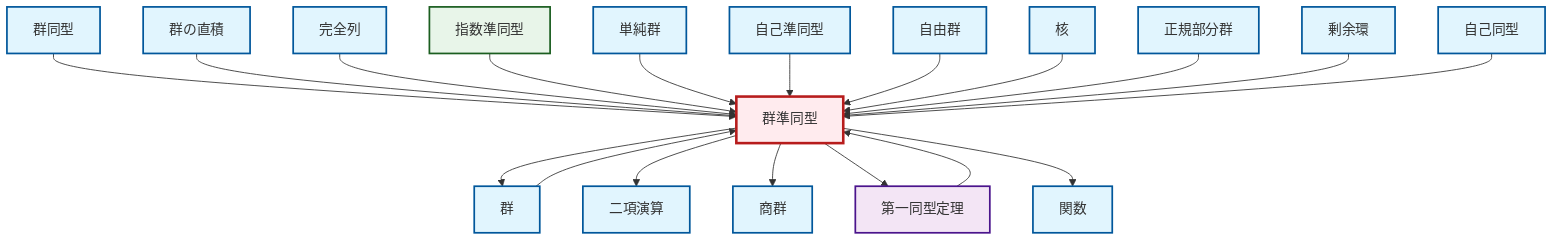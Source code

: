 graph TD
    classDef definition fill:#e1f5fe,stroke:#01579b,stroke-width:2px
    classDef theorem fill:#f3e5f5,stroke:#4a148c,stroke-width:2px
    classDef axiom fill:#fff3e0,stroke:#e65100,stroke-width:2px
    classDef example fill:#e8f5e9,stroke:#1b5e20,stroke-width:2px
    classDef current fill:#ffebee,stroke:#b71c1c,stroke-width:3px
    def-exact-sequence["完全列"]:::definition
    def-endomorphism["自己準同型"]:::definition
    def-quotient-ring["剰余環"]:::definition
    def-direct-product["群の直積"]:::definition
    def-function["関数"]:::definition
    def-group["群"]:::definition
    def-kernel["核"]:::definition
    def-normal-subgroup["正規部分群"]:::definition
    def-automorphism["自己同型"]:::definition
    thm-first-isomorphism["第一同型定理"]:::theorem
    def-free-group["自由群"]:::definition
    def-homomorphism["群準同型"]:::definition
    def-simple-group["単純群"]:::definition
    def-isomorphism["群同型"]:::definition
    ex-exponential-homomorphism["指数準同型"]:::example
    def-quotient-group["商群"]:::definition
    def-binary-operation["二項演算"]:::definition
    def-isomorphism --> def-homomorphism
    def-direct-product --> def-homomorphism
    def-exact-sequence --> def-homomorphism
    def-homomorphism --> def-group
    ex-exponential-homomorphism --> def-homomorphism
    def-homomorphism --> def-binary-operation
    def-group --> def-homomorphism
    def-homomorphism --> def-quotient-group
    def-simple-group --> def-homomorphism
    def-endomorphism --> def-homomorphism
    def-free-group --> def-homomorphism
    def-kernel --> def-homomorphism
    def-normal-subgroup --> def-homomorphism
    def-quotient-ring --> def-homomorphism
    thm-first-isomorphism --> def-homomorphism
    def-homomorphism --> thm-first-isomorphism
    def-homomorphism --> def-function
    def-automorphism --> def-homomorphism
    class def-homomorphism current